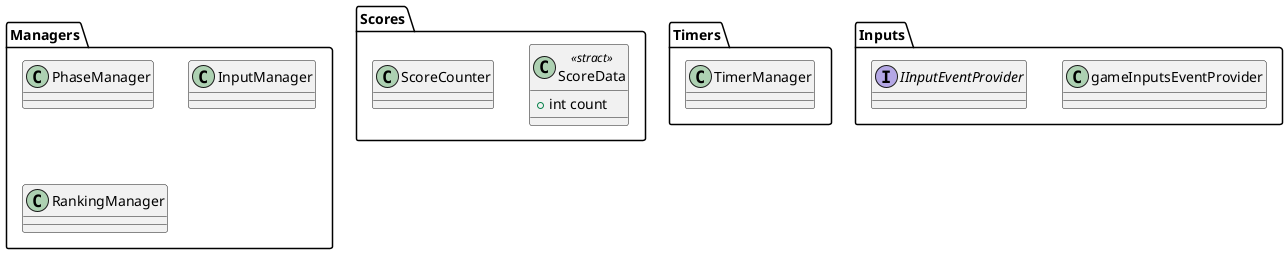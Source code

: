 @startuml GameSceneクラス図

package Managers{
    class PhaseManager{

    }

    class InputManager{

    }

    class RankingManager{

    }
}

package Scores{
    class ScoreData<<stract>>{
        +int count
    }

    class ScoreCounter{

    }
}

package Timers{
    class TimerManager{

    }
}

package Inputs{
    class gameInputsEventProvider{

    }

    interface IInputEventProvider{
    }
}

@enduml
